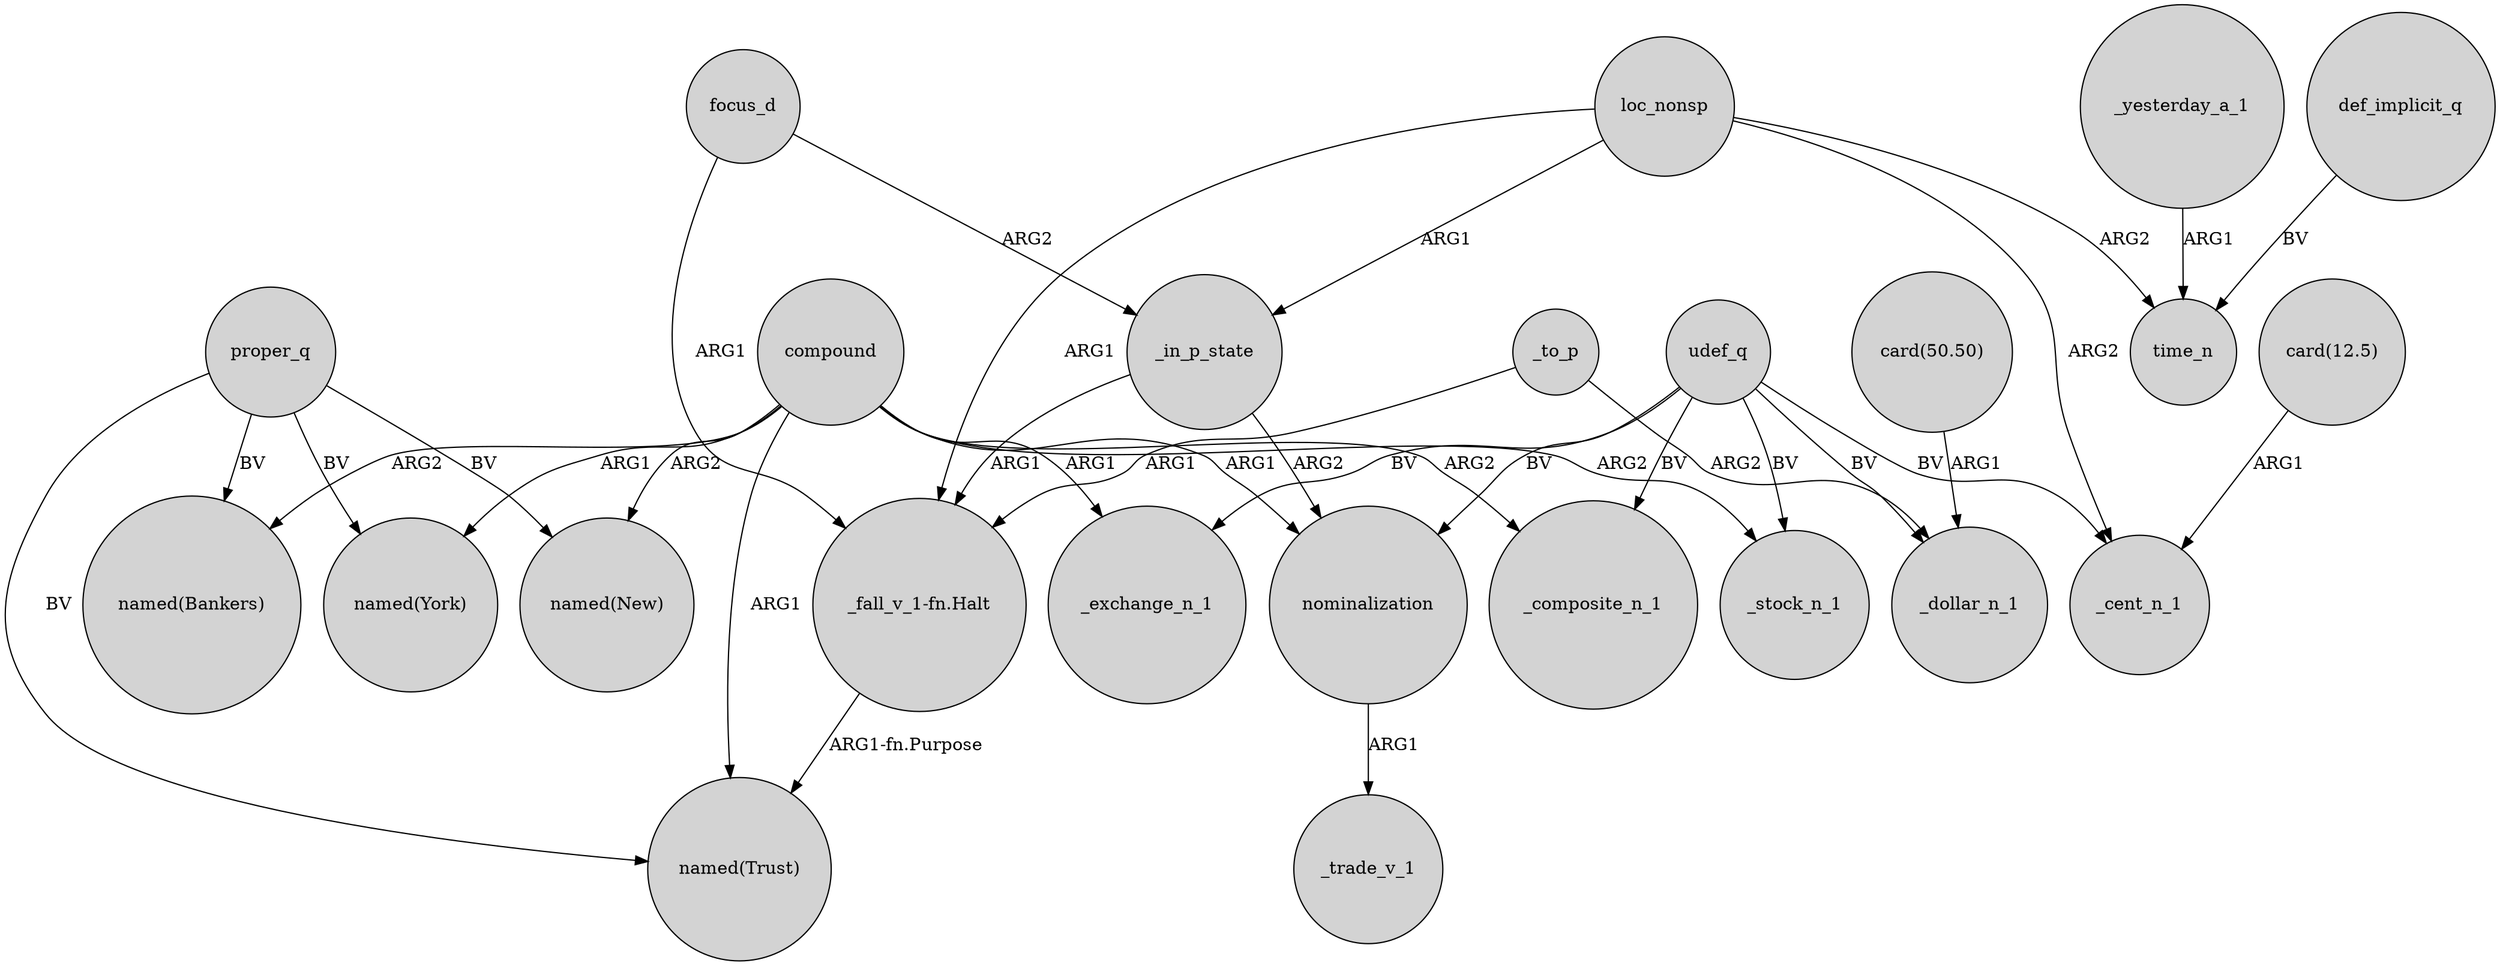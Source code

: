 digraph {
	node [shape=circle style=filled]
	_in_p_state -> nominalization [label=ARG2]
	focus_d -> _in_p_state [label=ARG2]
	proper_q -> "named(Trust)" [label=BV]
	compound -> "named(Bankers)" [label=ARG2]
	compound -> "named(New)" [label=ARG2]
	compound -> "named(Trust)" [label=ARG1]
	focus_d -> "_fall_v_1-fn.Halt" [label=ARG1]
	proper_q -> "named(New)" [label=BV]
	udef_q -> nominalization [label=BV]
	udef_q -> _exchange_n_1 [label=BV]
	"_fall_v_1-fn.Halt" -> "named(Trust)" [label="ARG1-fn.Purpose"]
	_yesterday_a_1 -> time_n [label=ARG1]
	_to_p -> _dollar_n_1 [label=ARG2]
	udef_q -> _cent_n_1 [label=BV]
	compound -> _exchange_n_1 [label=ARG1]
	loc_nonsp -> _cent_n_1 [label=ARG2]
	proper_q -> "named(York)" [label=BV]
	compound -> nominalization [label=ARG1]
	"card(12.5)" -> _cent_n_1 [label=ARG1]
	loc_nonsp -> "_fall_v_1-fn.Halt" [label=ARG1]
	udef_q -> _stock_n_1 [label=BV]
	"card(50.50)" -> _dollar_n_1 [label=ARG1]
	compound -> _stock_n_1 [label=ARG2]
	udef_q -> _dollar_n_1 [label=BV]
	_in_p_state -> "_fall_v_1-fn.Halt" [label=ARG1]
	proper_q -> "named(Bankers)" [label=BV]
	udef_q -> _composite_n_1 [label=BV]
	loc_nonsp -> time_n [label=ARG2]
	compound -> "named(York)" [label=ARG1]
	def_implicit_q -> time_n [label=BV]
	compound -> _composite_n_1 [label=ARG2]
	_to_p -> "_fall_v_1-fn.Halt" [label=ARG1]
	loc_nonsp -> _in_p_state [label=ARG1]
	nominalization -> _trade_v_1 [label=ARG1]
}
